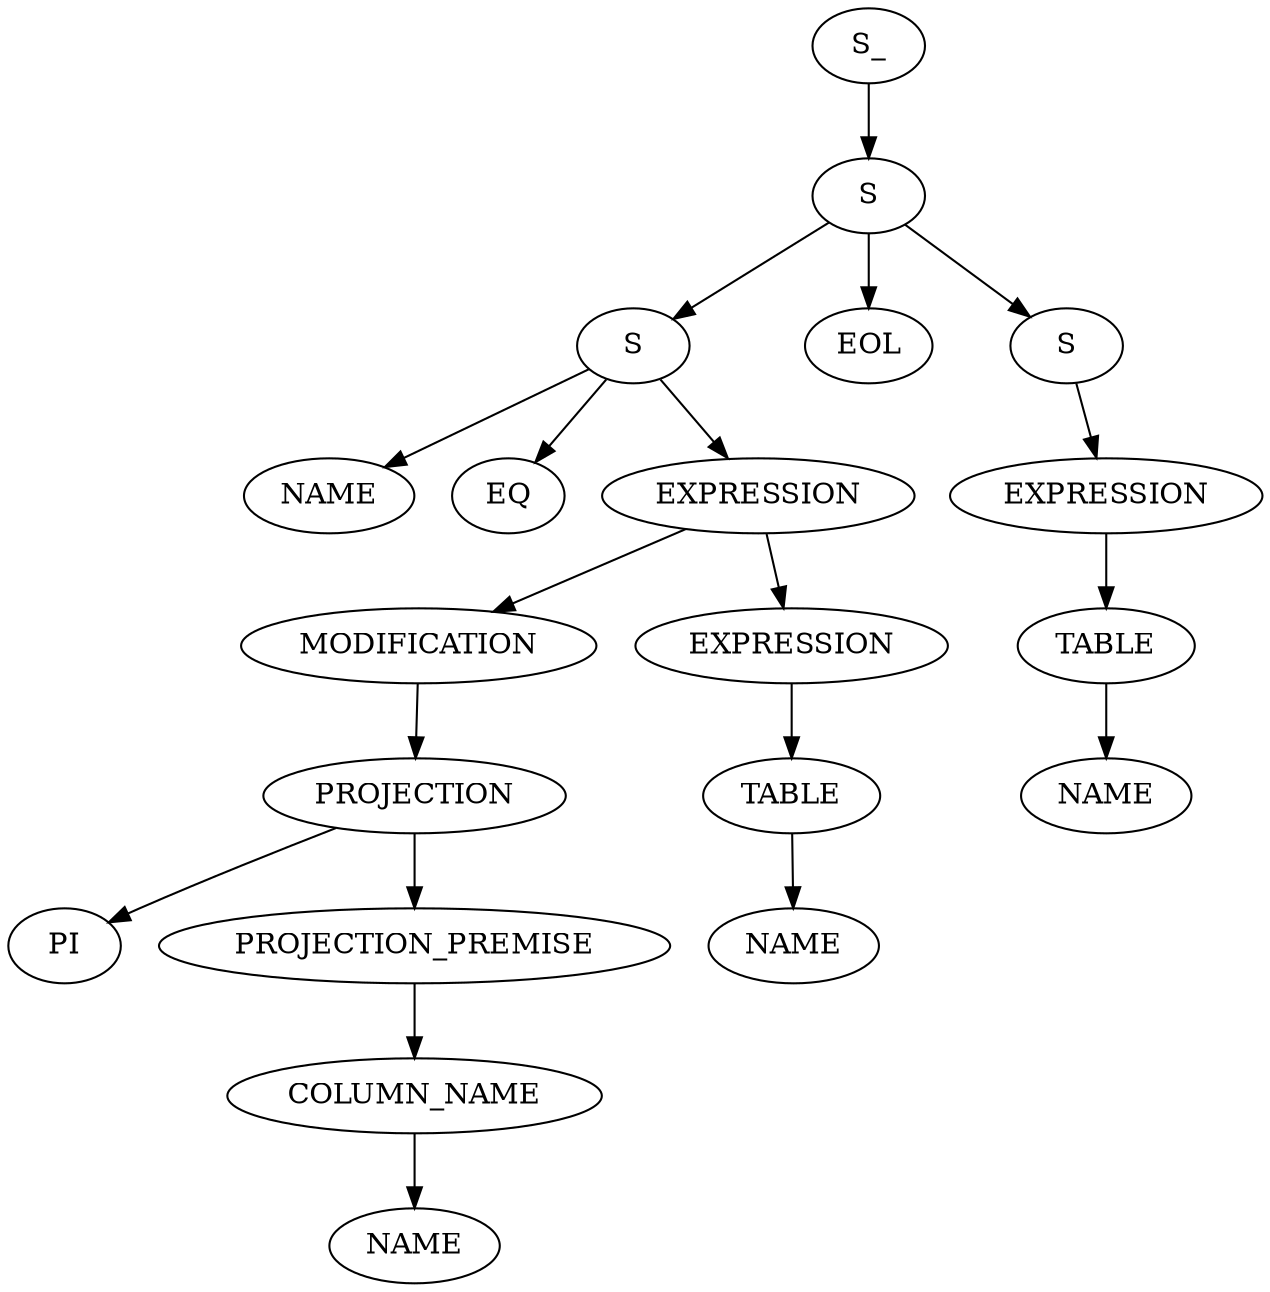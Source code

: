 digraph ParseTree {
  0 [label="S_"];
  0 -> 1
  1 [label="S"];
  1 -> 2
  2 [label="S"];
  2 -> 3
  3 [label="NAME"];
  2 -> 4
  4 [label="EQ"];
  2 -> 5
  5 [label="EXPRESSION"];
  5 -> 6
  6 [label="MODIFICATION"];
  6 -> 7
  7 [label="PROJECTION"];
  7 -> 8
  8 [label="PI"];
  7 -> 9
  9 [label="PROJECTION_PREMISE"];
  9 -> 10
  10 [label="COLUMN_NAME"];
  10 -> 11
  11 [label="NAME"];
  5 -> 12
  12 [label="EXPRESSION"];
  12 -> 13
  13 [label="TABLE"];
  13 -> 14
  14 [label="NAME"];
  1 -> 15
  15 [label="EOL"];
  1 -> 16
  16 [label="S"];
  16 -> 17
  17 [label="EXPRESSION"];
  17 -> 18
  18 [label="TABLE"];
  18 -> 19
  19 [label="NAME"];
}

